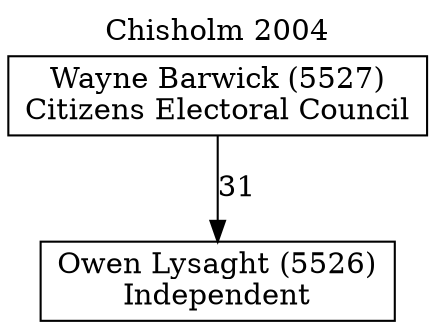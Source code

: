 // House preference flow
digraph "Owen Lysaght (5526)_Chisholm_2004" {
	graph [label="Chisholm 2004" labelloc=t mclimit=10]
	node [shape=box]
	"Owen Lysaght (5526)" [label="Owen Lysaght (5526)
Independent"]
	"Wayne Barwick (5527)" [label="Wayne Barwick (5527)
Citizens Electoral Council"]
	"Wayne Barwick (5527)" -> "Owen Lysaght (5526)" [label=31]
}

